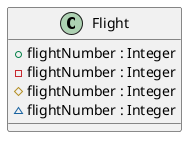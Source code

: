 @startuml 可见性
' “可见性”表示该属性对类外的元素是否可见，包括
' 公有（Public）、私有（Private）、受保护（Protected）和朋友（Friendly）4 种，
' 在类图中分别用符号+、-、#、~表示。

class Flight {
    ' public
    + flightNumber : Integer
    ' private
    - flightNumber : Integer
    ' protected
    # flightNumber : Integer
    ' friendly
    ~ flightNumber : Integer
}
@enduml



@startuml 类之间的关系
- 依赖关系
- 关联关系

- 聚合关系
- 组合关系

- 泛化关系
- 实现关系
@enduml

@startuml 类之间的关系 实例
依赖 <.. Dependency
依赖 .. Dependency

关联 - Association : drives >

聚合 o-- Aggregation

组合 *-- Composition

泛化 <|-- Generalization

实现 <|.. Realization
@enduml

@startuml -
class Car

Driver - Car : drives >
Car *- Wheel : have 4 >
Car -- Person : < owns

@enduml

@startuml 注释
class Object << general >>
Object <|--- ArrayList
note top of Object : In java, every class\nextends this one.
note "This is a floating note" as N1
note "This note is connected\nto several objects." as N2
Object .. N2
N2 .. ArrayList
class Foo
note left: On last defined class
@enduml


